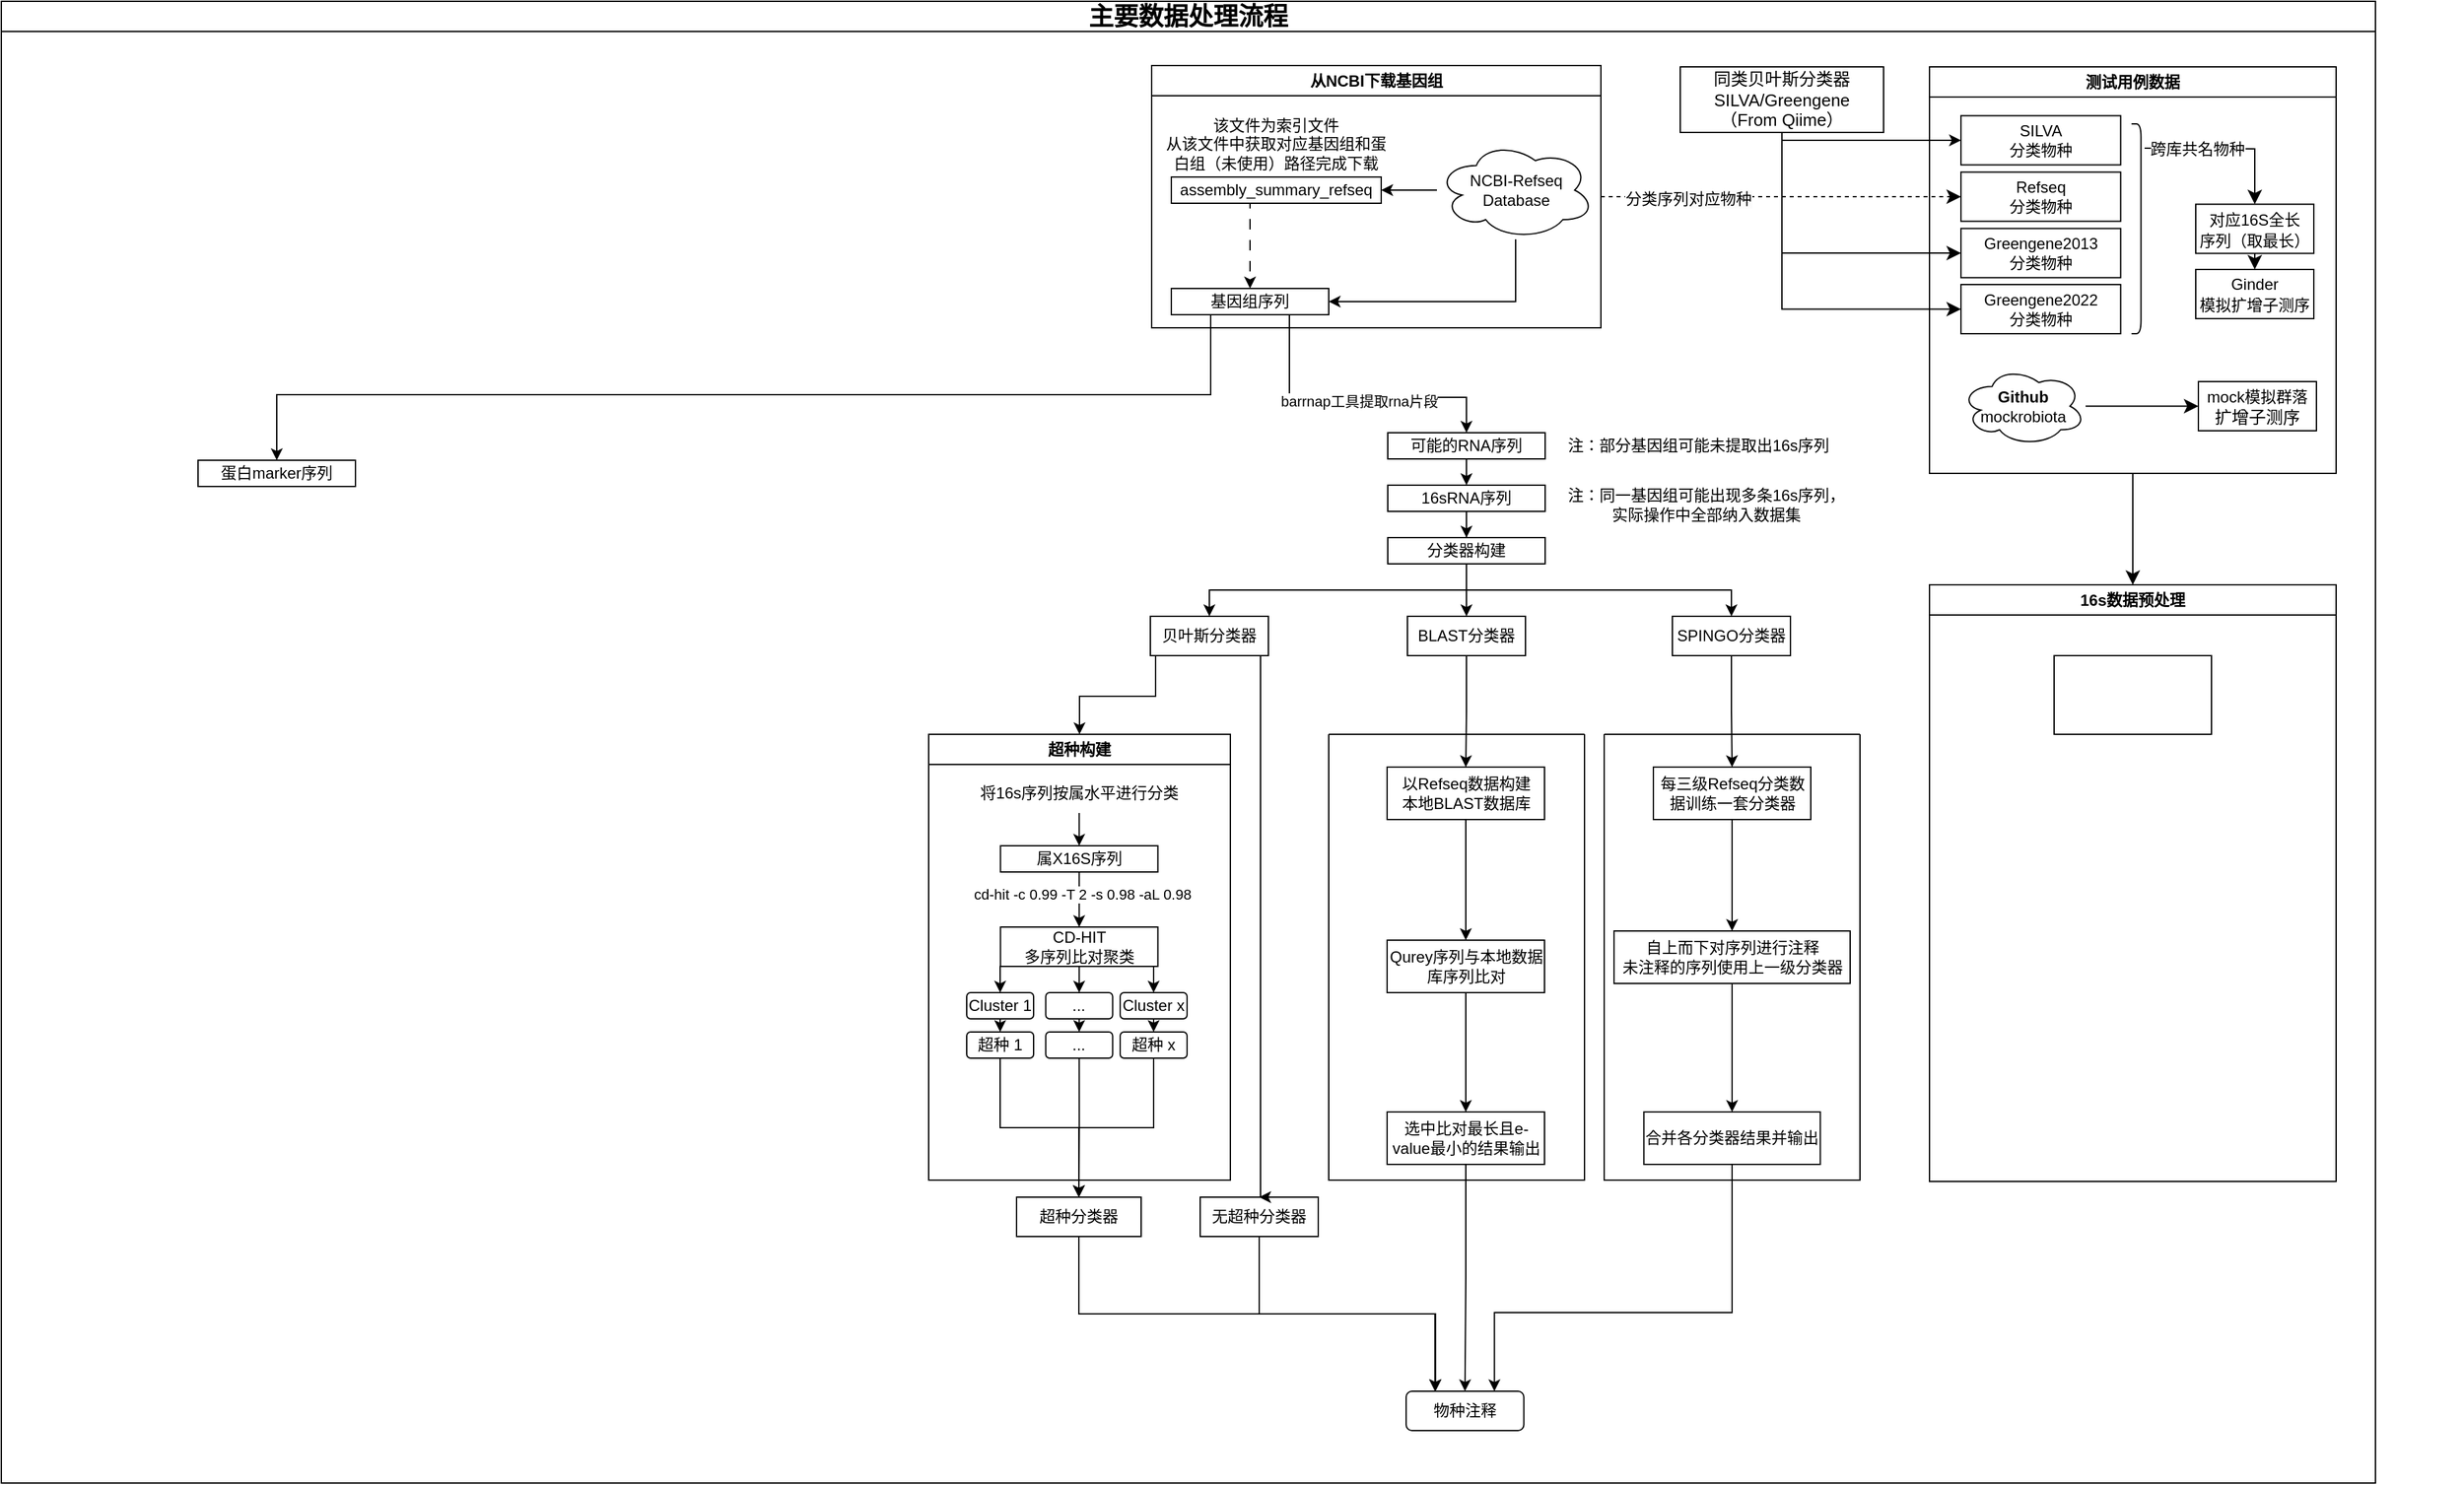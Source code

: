 <mxfile version="21.0.6" type="github">
  <diagram name="第 1 页" id="VTZKAf1ltyL4esYXZAsg">
    <mxGraphModel dx="2577" dy="2124" grid="1" gridSize="10" guides="1" tooltips="1" connect="1" arrows="1" fold="1" page="1" pageScale="1" pageWidth="827" pageHeight="1169" math="0" shadow="0">
      <root>
        <mxCell id="0" />
        <mxCell id="1" parent="0" />
        <mxCell id="wX_MCLOSpyru5hPgQ0eP-4" value="" style="edgeStyle=orthogonalEdgeStyle;rounded=0;orthogonalLoop=1;jettySize=auto;html=1;" parent="1" edge="1">
          <mxGeometry relative="1" as="geometry">
            <mxPoint x="260" y="105" as="sourcePoint" />
          </mxGeometry>
        </mxCell>
        <mxCell id="wX_MCLOSpyru5hPgQ0eP-11" style="edgeStyle=orthogonalEdgeStyle;rounded=0;orthogonalLoop=1;jettySize=auto;html=1;entryX=0.5;entryY=0;entryDx=0;entryDy=0;" parent="1" edge="1">
          <mxGeometry relative="1" as="geometry">
            <mxPoint x="320" y="140" as="sourcePoint" />
          </mxGeometry>
        </mxCell>
        <mxCell id="wX_MCLOSpyru5hPgQ0eP-22" style="edgeStyle=orthogonalEdgeStyle;rounded=0;orthogonalLoop=1;jettySize=auto;html=1;exitX=0.5;exitY=1;exitDx=0;exitDy=0;entryX=0;entryY=0.5;entryDx=0;entryDy=0;dashed=1;" parent="1" edge="1">
          <mxGeometry relative="1" as="geometry">
            <mxPoint x="127.5" y="115" as="sourcePoint" />
          </mxGeometry>
        </mxCell>
        <mxCell id="wX_MCLOSpyru5hPgQ0eP-75" value="&lt;b style=&quot;border-color: var(--border-color);&quot;&gt;&lt;font style=&quot;border-color: var(--border-color); font-size: 19px;&quot;&gt;主要数据处理流程&lt;/font&gt;&lt;/b&gt;" style="swimlane;whiteSpace=wrap;html=1;" parent="1" vertex="1">
          <mxGeometry x="-390" y="-210" width="1810" height="1130" as="geometry">
            <mxRectangle x="20" y="-440" width="190" height="40" as="alternateBounds" />
          </mxGeometry>
        </mxCell>
        <mxCell id="fdz2JXnDWoETyJIV6Ixd-96" style="edgeStyle=none;curved=1;rounded=0;orthogonalLoop=1;jettySize=auto;html=1;exitX=1;exitY=0.5;exitDx=0;exitDy=0;fontSize=12;startSize=8;endSize=8;dashed=1;" parent="wX_MCLOSpyru5hPgQ0eP-75" source="wX_MCLOSpyru5hPgQ0eP-44" target="fdz2JXnDWoETyJIV6Ixd-55" edge="1">
          <mxGeometry relative="1" as="geometry" />
        </mxCell>
        <mxCell id="fdz2JXnDWoETyJIV6Ixd-98" value="&lt;font style=&quot;font-size: 12px;&quot;&gt;分类序列&lt;span style=&quot;background-color: rgb(251, 251, 251);&quot;&gt;对应物种&lt;/span&gt;&lt;/font&gt;" style="edgeLabel;html=1;align=center;verticalAlign=middle;resizable=0;points=[];fontSize=16;" parent="fdz2JXnDWoETyJIV6Ixd-96" vertex="1" connectable="0">
          <mxGeometry x="-0.515" relative="1" as="geometry">
            <mxPoint as="offset" />
          </mxGeometry>
        </mxCell>
        <mxCell id="fdz2JXnDWoETyJIV6Ixd-95" style="edgeStyle=none;curved=1;rounded=0;orthogonalLoop=1;jettySize=auto;html=1;exitX=0.5;exitY=1;exitDx=0;exitDy=0;entryX=0.5;entryY=0;entryDx=0;entryDy=0;fontSize=12;startSize=8;endSize=8;" parent="wX_MCLOSpyru5hPgQ0eP-75" source="fdz2JXnDWoETyJIV6Ixd-1" target="fdz2JXnDWoETyJIV6Ixd-73" edge="1">
          <mxGeometry relative="1" as="geometry" />
        </mxCell>
        <mxCell id="fdz2JXnDWoETyJIV6Ixd-1" value="测试用例数据" style="swimlane;whiteSpace=wrap;html=1;" parent="wX_MCLOSpyru5hPgQ0eP-75" vertex="1">
          <mxGeometry x="1470" y="50" width="310" height="310" as="geometry">
            <mxRectangle x="750" y="84" width="110" height="30" as="alternateBounds" />
          </mxGeometry>
        </mxCell>
        <mxCell id="fdz2JXnDWoETyJIV6Ixd-64" value="" style="group" parent="fdz2JXnDWoETyJIV6Ixd-1" vertex="1" connectable="0">
          <mxGeometry x="23" y="32.5" width="383.5" height="281.5" as="geometry" />
        </mxCell>
        <mxCell id="fdz2JXnDWoETyJIV6Ixd-3" value="SILVA&lt;br&gt;分类物种" style="rounded=0;whiteSpace=wrap;html=1;fontSize=12;" parent="fdz2JXnDWoETyJIV6Ixd-64" vertex="1">
          <mxGeometry x="1" y="4.75" width="121.75" height="37.5" as="geometry" />
        </mxCell>
        <mxCell id="fdz2JXnDWoETyJIV6Ixd-55" value="Refseq&lt;br&gt;分类物种" style="rounded=0;whiteSpace=wrap;html=1;fontSize=12;" parent="fdz2JXnDWoETyJIV6Ixd-64" vertex="1">
          <mxGeometry x="1" y="47.75" width="121.75" height="37.5" as="geometry" />
        </mxCell>
        <mxCell id="fdz2JXnDWoETyJIV6Ixd-57" value="Greengene2013&lt;br style=&quot;font-size: 12px;&quot;&gt;分类物种" style="rounded=0;whiteSpace=wrap;html=1;fontSize=12;" parent="fdz2JXnDWoETyJIV6Ixd-64" vertex="1">
          <mxGeometry x="1" y="90.75" width="121.75" height="37.5" as="geometry" />
        </mxCell>
        <mxCell id="fdz2JXnDWoETyJIV6Ixd-58" value="Greengene2022&lt;br style=&quot;font-size: 12px;&quot;&gt;分类物种" style="rounded=0;whiteSpace=wrap;html=1;fontSize=12;" parent="fdz2JXnDWoETyJIV6Ixd-64" vertex="1">
          <mxGeometry x="1" y="133.5" width="121.75" height="37.5" as="geometry" />
        </mxCell>
        <mxCell id="fdz2JXnDWoETyJIV6Ixd-84" style="edgeStyle=orthogonalEdgeStyle;rounded=0;orthogonalLoop=1;jettySize=auto;html=1;fontSize=12;startSize=8;endSize=8;entryX=0.5;entryY=0;entryDx=0;entryDy=0;" parent="fdz2JXnDWoETyJIV6Ixd-64" target="fdz2JXnDWoETyJIV6Ixd-99" edge="1">
          <mxGeometry relative="1" as="geometry">
            <mxPoint x="201" y="42.5" as="targetPoint" />
            <mxPoint x="141" y="29.5" as="sourcePoint" />
          </mxGeometry>
        </mxCell>
        <mxCell id="fdz2JXnDWoETyJIV6Ixd-85" value="&lt;font style=&quot;font-size: 12px;&quot;&gt;跨库共名物种&lt;/font&gt;" style="edgeLabel;html=1;align=center;verticalAlign=middle;resizable=0;points=[];fontSize=16;" parent="fdz2JXnDWoETyJIV6Ixd-84" vertex="1" connectable="0">
          <mxGeometry x="0.01" y="-1" relative="1" as="geometry">
            <mxPoint x="-24" y="-3" as="offset" />
          </mxGeometry>
        </mxCell>
        <mxCell id="fdz2JXnDWoETyJIV6Ixd-59" value="" style="shape=curlyBracket;whiteSpace=wrap;html=1;rounded=1;flipH=1;labelPosition=right;verticalLabelPosition=middle;align=left;verticalAlign=middle;fontSize=16;rotation=0;size=0;" parent="fdz2JXnDWoETyJIV6Ixd-64" vertex="1">
          <mxGeometry x="131" y="11" width="7.25" height="160" as="geometry" />
        </mxCell>
        <mxCell id="fdz2JXnDWoETyJIV6Ixd-65" value="&lt;font style=&quot;font-size: 12px;&quot;&gt;Ginder&lt;br&gt;模拟扩增子测序&lt;/font&gt;" style="rounded=0;whiteSpace=wrap;html=1;fontSize=13;" parent="fdz2JXnDWoETyJIV6Ixd-64" vertex="1">
          <mxGeometry x="180" y="122" width="90" height="37.5" as="geometry" />
        </mxCell>
        <mxCell id="fdz2JXnDWoETyJIV6Ixd-78" style="edgeStyle=none;curved=1;rounded=0;orthogonalLoop=1;jettySize=auto;html=1;entryX=0;entryY=0.5;entryDx=0;entryDy=0;fontSize=12;startSize=8;endSize=8;" parent="fdz2JXnDWoETyJIV6Ixd-64" source="Jlw_3EHPzUQ6clfUJSRu-47" target="fdz2JXnDWoETyJIV6Ixd-77" edge="1">
          <mxGeometry relative="1" as="geometry" />
        </mxCell>
        <mxCell id="Jlw_3EHPzUQ6clfUJSRu-47" value="&lt;b&gt;Github&lt;br&gt;&lt;/b&gt;mockrobiota" style="ellipse;shape=cloud;whiteSpace=wrap;html=1;" parent="fdz2JXnDWoETyJIV6Ixd-64" vertex="1">
          <mxGeometry x="1" y="196.25" width="95" height="60" as="geometry" />
        </mxCell>
        <mxCell id="fdz2JXnDWoETyJIV6Ixd-77" value="&lt;span style=&quot;font-size: 12px;&quot;&gt;mock模拟群落&lt;br&gt;&lt;/span&gt;扩增子测序" style="rounded=0;whiteSpace=wrap;html=1;fontSize=13;" parent="fdz2JXnDWoETyJIV6Ixd-64" vertex="1">
          <mxGeometry x="182" y="207.5" width="90" height="37.5" as="geometry" />
        </mxCell>
        <mxCell id="fdz2JXnDWoETyJIV6Ixd-100" style="edgeStyle=none;curved=1;rounded=0;orthogonalLoop=1;jettySize=auto;html=1;exitX=0.5;exitY=1;exitDx=0;exitDy=0;entryX=0.5;entryY=0;entryDx=0;entryDy=0;fontSize=12;startSize=8;endSize=8;" parent="fdz2JXnDWoETyJIV6Ixd-64" source="fdz2JXnDWoETyJIV6Ixd-99" target="fdz2JXnDWoETyJIV6Ixd-65" edge="1">
          <mxGeometry relative="1" as="geometry" />
        </mxCell>
        <mxCell id="fdz2JXnDWoETyJIV6Ixd-99" value="&lt;span style=&quot;font-size: 12px;&quot;&gt;对应16S全长&lt;br&gt;序列（取最长）&lt;/span&gt;" style="rounded=0;whiteSpace=wrap;html=1;fontSize=13;" parent="fdz2JXnDWoETyJIV6Ixd-64" vertex="1">
          <mxGeometry x="180" y="72.25" width="90" height="37.5" as="geometry" />
        </mxCell>
        <mxCell id="fdz2JXnDWoETyJIV6Ixd-73" value="16s数据预处理" style="swimlane;whiteSpace=wrap;html=1;fontSize=12;" parent="wX_MCLOSpyru5hPgQ0eP-75" vertex="1">
          <mxGeometry x="1470" y="445" width="310" height="455" as="geometry">
            <mxRectangle x="1470" y="445" width="120" height="30" as="alternateBounds" />
          </mxGeometry>
        </mxCell>
        <mxCell id="fdz2JXnDWoETyJIV6Ixd-86" value="" style="rounded=0;whiteSpace=wrap;html=1;fontSize=16;" parent="fdz2JXnDWoETyJIV6Ixd-73" vertex="1">
          <mxGeometry x="95" y="54" width="120" height="60" as="geometry" />
        </mxCell>
        <mxCell id="fdz2JXnDWoETyJIV6Ixd-90" style="edgeStyle=orthogonalEdgeStyle;rounded=0;orthogonalLoop=1;jettySize=auto;html=1;exitX=0.5;exitY=1;exitDx=0;exitDy=0;entryX=0;entryY=0.5;entryDx=0;entryDy=0;fontSize=12;startSize=8;endSize=8;" parent="wX_MCLOSpyru5hPgQ0eP-75" source="fdz2JXnDWoETyJIV6Ixd-83" target="fdz2JXnDWoETyJIV6Ixd-57" edge="1">
          <mxGeometry relative="1" as="geometry" />
        </mxCell>
        <mxCell id="fdz2JXnDWoETyJIV6Ixd-91" style="edgeStyle=orthogonalEdgeStyle;rounded=0;orthogonalLoop=1;jettySize=auto;html=1;exitX=0.5;exitY=1;exitDx=0;exitDy=0;entryX=0;entryY=0.5;entryDx=0;entryDy=0;fontSize=12;startSize=8;endSize=8;" parent="wX_MCLOSpyru5hPgQ0eP-75" source="fdz2JXnDWoETyJIV6Ixd-83" target="fdz2JXnDWoETyJIV6Ixd-58" edge="1">
          <mxGeometry relative="1" as="geometry" />
        </mxCell>
        <mxCell id="SFGpZlkl2txLwvG6TFmr-18" style="edgeStyle=orthogonalEdgeStyle;rounded=0;orthogonalLoop=1;jettySize=auto;html=1;exitX=0.5;exitY=1;exitDx=0;exitDy=0;entryX=0;entryY=0.5;entryDx=0;entryDy=0;" edge="1" parent="wX_MCLOSpyru5hPgQ0eP-75" source="fdz2JXnDWoETyJIV6Ixd-83" target="fdz2JXnDWoETyJIV6Ixd-3">
          <mxGeometry relative="1" as="geometry">
            <Array as="points">
              <mxPoint x="1358" y="106" />
            </Array>
          </mxGeometry>
        </mxCell>
        <mxCell id="fdz2JXnDWoETyJIV6Ixd-83" value="同类贝叶斯分类器&lt;br style=&quot;font-size: 13px;&quot;&gt;SILVA/Greengene&lt;br style=&quot;font-size: 13px;&quot;&gt;（From Qiime）" style="rounded=0;whiteSpace=wrap;html=1;fontSize=13;" parent="wX_MCLOSpyru5hPgQ0eP-75" vertex="1">
          <mxGeometry x="1280" y="50" width="155" height="50" as="geometry" />
        </mxCell>
        <mxCell id="SFGpZlkl2txLwvG6TFmr-17" value="" style="group" vertex="1" connectable="0" parent="wX_MCLOSpyru5hPgQ0eP-75">
          <mxGeometry x="707" y="49" width="750" height="1030" as="geometry" />
        </mxCell>
        <mxCell id="wX_MCLOSpyru5hPgQ0eP-44" value="从NCBI下载基因组" style="swimlane;whiteSpace=wrap;html=1;" parent="SFGpZlkl2txLwvG6TFmr-17" vertex="1">
          <mxGeometry x="170" width="342.5" height="200" as="geometry">
            <mxRectangle x="170" y="50" width="140" height="30" as="alternateBounds" />
          </mxGeometry>
        </mxCell>
        <mxCell id="wX_MCLOSpyru5hPgQ0eP-55" style="edgeStyle=orthogonalEdgeStyle;rounded=0;orthogonalLoop=1;jettySize=auto;html=1;" parent="wX_MCLOSpyru5hPgQ0eP-44" source="wX_MCLOSpyru5hPgQ0eP-51" target="wX_MCLOSpyru5hPgQ0eP-52" edge="1">
          <mxGeometry relative="1" as="geometry" />
        </mxCell>
        <mxCell id="wX_MCLOSpyru5hPgQ0eP-73" style="edgeStyle=orthogonalEdgeStyle;rounded=0;orthogonalLoop=1;jettySize=auto;html=1;entryX=1;entryY=0.5;entryDx=0;entryDy=0;" parent="wX_MCLOSpyru5hPgQ0eP-44" source="wX_MCLOSpyru5hPgQ0eP-51" target="wX_MCLOSpyru5hPgQ0eP-53" edge="1">
          <mxGeometry relative="1" as="geometry">
            <Array as="points">
              <mxPoint x="278" y="180" />
            </Array>
          </mxGeometry>
        </mxCell>
        <mxCell id="wX_MCLOSpyru5hPgQ0eP-51" value="NCBI-Refseq&lt;br&gt;Database" style="ellipse;shape=cloud;whiteSpace=wrap;html=1;" parent="wX_MCLOSpyru5hPgQ0eP-44" vertex="1">
          <mxGeometry x="217.5" y="57.5" width="120" height="75" as="geometry" />
        </mxCell>
        <mxCell id="wX_MCLOSpyru5hPgQ0eP-71" style="edgeStyle=orthogonalEdgeStyle;rounded=0;orthogonalLoop=1;jettySize=auto;html=1;exitX=0.5;exitY=1;exitDx=0;exitDy=0;entryX=0.5;entryY=0;entryDx=0;entryDy=0;dashed=1;dashPattern=8 8;" parent="wX_MCLOSpyru5hPgQ0eP-44" source="wX_MCLOSpyru5hPgQ0eP-52" target="wX_MCLOSpyru5hPgQ0eP-53" edge="1">
          <mxGeometry relative="1" as="geometry">
            <Array as="points">
              <mxPoint x="75" y="105" />
            </Array>
          </mxGeometry>
        </mxCell>
        <mxCell id="wX_MCLOSpyru5hPgQ0eP-52" value="assembly_summary_refseq" style="rounded=0;whiteSpace=wrap;html=1;" parent="wX_MCLOSpyru5hPgQ0eP-44" vertex="1">
          <mxGeometry x="15" y="85" width="160" height="20" as="geometry" />
        </mxCell>
        <mxCell id="wX_MCLOSpyru5hPgQ0eP-53" value="基因组序列" style="rounded=0;whiteSpace=wrap;html=1;" parent="wX_MCLOSpyru5hPgQ0eP-44" vertex="1">
          <mxGeometry x="15" y="170" width="120" height="20" as="geometry" />
        </mxCell>
        <mxCell id="wX_MCLOSpyru5hPgQ0eP-8" value="该文件为索引文件&lt;br&gt;从该文件中获取对应基因组和蛋白组（未使用）路径完成下载" style="text;html=1;strokeColor=none;fillColor=none;align=center;verticalAlign=middle;whiteSpace=wrap;rounded=0;" parent="wX_MCLOSpyru5hPgQ0eP-44" vertex="1">
          <mxGeometry x="5" y="35" width="180" height="50" as="geometry" />
        </mxCell>
        <mxCell id="wX_MCLOSpyru5hPgQ0eP-24" value="可能的RNA序列" style="rounded=0;whiteSpace=wrap;html=1;" parent="SFGpZlkl2txLwvG6TFmr-17" vertex="1">
          <mxGeometry x="350" y="280" width="120" height="20" as="geometry" />
        </mxCell>
        <mxCell id="wX_MCLOSpyru5hPgQ0eP-16" value="16sRNA序列" style="rounded=0;whiteSpace=wrap;html=1;" parent="SFGpZlkl2txLwvG6TFmr-17" vertex="1">
          <mxGeometry x="350" y="320" width="120" height="20" as="geometry" />
        </mxCell>
        <mxCell id="wX_MCLOSpyru5hPgQ0eP-28" value="注：部分基因组可能未提取出16s序列" style="text;html=1;strokeColor=none;fillColor=none;align=center;verticalAlign=middle;whiteSpace=wrap;rounded=0;" parent="SFGpZlkl2txLwvG6TFmr-17" vertex="1">
          <mxGeometry x="483" y="275" width="207.5" height="30" as="geometry" />
        </mxCell>
        <mxCell id="wX_MCLOSpyru5hPgQ0eP-29" value="注：同一基因组可能出现多条16s序列，&lt;br&gt;实际操作中全部纳入数据集" style="text;html=1;strokeColor=none;fillColor=none;align=center;verticalAlign=middle;whiteSpace=wrap;rounded=0;" parent="SFGpZlkl2txLwvG6TFmr-17" vertex="1">
          <mxGeometry x="483" y="320" width="220" height="30" as="geometry" />
        </mxCell>
        <mxCell id="wX_MCLOSpyru5hPgQ0eP-63" value="超种构建" style="swimlane;whiteSpace=wrap;html=1;" parent="SFGpZlkl2txLwvG6TFmr-17" vertex="1">
          <mxGeometry y="510" width="230" height="340" as="geometry">
            <mxRectangle y="510" width="90" height="30" as="alternateBounds" />
          </mxGeometry>
        </mxCell>
        <mxCell id="wX_MCLOSpyru5hPgQ0eP-84" style="edgeStyle=orthogonalEdgeStyle;rounded=0;orthogonalLoop=1;jettySize=auto;html=1;exitX=0.5;exitY=1;exitDx=0;exitDy=0;entryX=0.5;entryY=0;entryDx=0;entryDy=0;" parent="wX_MCLOSpyru5hPgQ0eP-63" source="wX_MCLOSpyru5hPgQ0eP-43" target="wX_MCLOSpyru5hPgQ0eP-82" edge="1">
          <mxGeometry relative="1" as="geometry" />
        </mxCell>
        <mxCell id="wX_MCLOSpyru5hPgQ0eP-43" value="将16s序列按属水平进行分类" style="text;html=1;strokeColor=none;fillColor=none;align=center;verticalAlign=middle;whiteSpace=wrap;rounded=0;" parent="wX_MCLOSpyru5hPgQ0eP-63" vertex="1">
          <mxGeometry x="34.75" y="30" width="160" height="30" as="geometry" />
        </mxCell>
        <mxCell id="Jlw_3EHPzUQ6clfUJSRu-17" style="edgeStyle=orthogonalEdgeStyle;rounded=0;orthogonalLoop=1;jettySize=auto;html=1;exitX=0.5;exitY=1;exitDx=0;exitDy=0;entryX=0.5;entryY=0;entryDx=0;entryDy=0;" parent="wX_MCLOSpyru5hPgQ0eP-63" source="wX_MCLOSpyru5hPgQ0eP-82" target="wX_MCLOSpyru5hPgQ0eP-85" edge="1">
          <mxGeometry relative="1" as="geometry" />
        </mxCell>
        <mxCell id="Jlw_3EHPzUQ6clfUJSRu-46" value="cd-hit -c 0.99 -T 2 -s 0.98 -aL 0.98" style="edgeLabel;html=1;align=center;verticalAlign=middle;resizable=0;points=[];" parent="Jlw_3EHPzUQ6clfUJSRu-17" vertex="1" connectable="0">
          <mxGeometry x="-0.432" y="2" relative="1" as="geometry">
            <mxPoint y="5" as="offset" />
          </mxGeometry>
        </mxCell>
        <mxCell id="wX_MCLOSpyru5hPgQ0eP-82" value="属X16S序列" style="rounded=0;whiteSpace=wrap;html=1;" parent="wX_MCLOSpyru5hPgQ0eP-63" vertex="1">
          <mxGeometry x="54.75" y="85" width="120" height="20" as="geometry" />
        </mxCell>
        <mxCell id="Jlw_3EHPzUQ6clfUJSRu-22" style="edgeStyle=orthogonalEdgeStyle;rounded=0;orthogonalLoop=1;jettySize=auto;html=1;exitX=0.25;exitY=1;exitDx=0;exitDy=0;entryX=0.5;entryY=0;entryDx=0;entryDy=0;" parent="wX_MCLOSpyru5hPgQ0eP-63" source="wX_MCLOSpyru5hPgQ0eP-85" target="Jlw_3EHPzUQ6clfUJSRu-4" edge="1">
          <mxGeometry relative="1" as="geometry" />
        </mxCell>
        <mxCell id="Jlw_3EHPzUQ6clfUJSRu-23" style="edgeStyle=orthogonalEdgeStyle;rounded=0;orthogonalLoop=1;jettySize=auto;html=1;exitX=0.5;exitY=1;exitDx=0;exitDy=0;entryX=0.5;entryY=0;entryDx=0;entryDy=0;" parent="wX_MCLOSpyru5hPgQ0eP-63" source="wX_MCLOSpyru5hPgQ0eP-85" target="Jlw_3EHPzUQ6clfUJSRu-5" edge="1">
          <mxGeometry relative="1" as="geometry" />
        </mxCell>
        <mxCell id="Jlw_3EHPzUQ6clfUJSRu-24" style="edgeStyle=orthogonalEdgeStyle;rounded=0;orthogonalLoop=1;jettySize=auto;html=1;exitX=0.75;exitY=1;exitDx=0;exitDy=0;entryX=0.5;entryY=0;entryDx=0;entryDy=0;" parent="wX_MCLOSpyru5hPgQ0eP-63" source="wX_MCLOSpyru5hPgQ0eP-85" target="Jlw_3EHPzUQ6clfUJSRu-6" edge="1">
          <mxGeometry relative="1" as="geometry" />
        </mxCell>
        <mxCell id="wX_MCLOSpyru5hPgQ0eP-85" value="CD-HIT&lt;br&gt;多序列比对聚类" style="rounded=0;whiteSpace=wrap;html=1;" parent="wX_MCLOSpyru5hPgQ0eP-63" vertex="1">
          <mxGeometry x="54.75" y="147" width="120" height="30" as="geometry" />
        </mxCell>
        <mxCell id="Jlw_3EHPzUQ6clfUJSRu-18" style="edgeStyle=orthogonalEdgeStyle;rounded=0;orthogonalLoop=1;jettySize=auto;html=1;exitX=0.5;exitY=1;exitDx=0;exitDy=0;entryX=0.5;entryY=0;entryDx=0;entryDy=0;" parent="wX_MCLOSpyru5hPgQ0eP-63" source="Jlw_3EHPzUQ6clfUJSRu-4" target="Jlw_3EHPzUQ6clfUJSRu-11" edge="1">
          <mxGeometry relative="1" as="geometry" />
        </mxCell>
        <mxCell id="Jlw_3EHPzUQ6clfUJSRu-4" value="Cluster 1" style="rounded=1;whiteSpace=wrap;html=1;" parent="wX_MCLOSpyru5hPgQ0eP-63" vertex="1">
          <mxGeometry x="29" y="197" width="51" height="20" as="geometry" />
        </mxCell>
        <mxCell id="Jlw_3EHPzUQ6clfUJSRu-19" style="edgeStyle=orthogonalEdgeStyle;rounded=0;orthogonalLoop=1;jettySize=auto;html=1;exitX=0.5;exitY=1;exitDx=0;exitDy=0;entryX=0.5;entryY=0;entryDx=0;entryDy=0;" parent="wX_MCLOSpyru5hPgQ0eP-63" source="Jlw_3EHPzUQ6clfUJSRu-5" target="Jlw_3EHPzUQ6clfUJSRu-12" edge="1">
          <mxGeometry relative="1" as="geometry" />
        </mxCell>
        <mxCell id="Jlw_3EHPzUQ6clfUJSRu-5" value="..." style="rounded=1;whiteSpace=wrap;html=1;" parent="wX_MCLOSpyru5hPgQ0eP-63" vertex="1">
          <mxGeometry x="89.25" y="197" width="51" height="20" as="geometry" />
        </mxCell>
        <mxCell id="Jlw_3EHPzUQ6clfUJSRu-20" style="edgeStyle=orthogonalEdgeStyle;rounded=0;orthogonalLoop=1;jettySize=auto;html=1;exitX=0.5;exitY=1;exitDx=0;exitDy=0;entryX=0.5;entryY=0;entryDx=0;entryDy=0;" parent="wX_MCLOSpyru5hPgQ0eP-63" source="Jlw_3EHPzUQ6clfUJSRu-6" target="Jlw_3EHPzUQ6clfUJSRu-13" edge="1">
          <mxGeometry relative="1" as="geometry" />
        </mxCell>
        <mxCell id="Jlw_3EHPzUQ6clfUJSRu-6" value="Cluster x" style="rounded=1;whiteSpace=wrap;html=1;" parent="wX_MCLOSpyru5hPgQ0eP-63" vertex="1">
          <mxGeometry x="146" y="197" width="51" height="20" as="geometry" />
        </mxCell>
        <mxCell id="Jlw_3EHPzUQ6clfUJSRu-11" value="超种 1" style="rounded=1;whiteSpace=wrap;html=1;" parent="wX_MCLOSpyru5hPgQ0eP-63" vertex="1">
          <mxGeometry x="29" y="227" width="51" height="20" as="geometry" />
        </mxCell>
        <mxCell id="Jlw_3EHPzUQ6clfUJSRu-12" value="..." style="rounded=1;whiteSpace=wrap;html=1;" parent="wX_MCLOSpyru5hPgQ0eP-63" vertex="1">
          <mxGeometry x="89.25" y="227" width="51" height="20" as="geometry" />
        </mxCell>
        <mxCell id="Jlw_3EHPzUQ6clfUJSRu-13" value="超种 x" style="rounded=1;whiteSpace=wrap;html=1;" parent="wX_MCLOSpyru5hPgQ0eP-63" vertex="1">
          <mxGeometry x="146" y="227" width="51" height="20" as="geometry" />
        </mxCell>
        <mxCell id="fdz2JXnDWoETyJIV6Ixd-80" value="物种注释" style="rounded=1;whiteSpace=wrap;html=1;fontSize=12;" parent="SFGpZlkl2txLwvG6TFmr-17" vertex="1">
          <mxGeometry x="364" y="1011" width="89.75" height="30" as="geometry" />
        </mxCell>
        <mxCell id="SFGpZlkl2txLwvG6TFmr-1" value="分类器构建" style="rounded=0;whiteSpace=wrap;html=1;" vertex="1" parent="SFGpZlkl2txLwvG6TFmr-17">
          <mxGeometry x="350" y="360" width="120" height="20" as="geometry" />
        </mxCell>
        <mxCell id="SFGpZlkl2txLwvG6TFmr-3" value="贝叶斯分类器" style="rounded=0;whiteSpace=wrap;html=1;" vertex="1" parent="SFGpZlkl2txLwvG6TFmr-17">
          <mxGeometry x="169" y="420" width="90" height="30" as="geometry" />
        </mxCell>
        <mxCell id="SFGpZlkl2txLwvG6TFmr-35" style="edgeStyle=orthogonalEdgeStyle;rounded=0;orthogonalLoop=1;jettySize=auto;html=1;exitX=0.5;exitY=1;exitDx=0;exitDy=0;entryX=0.5;entryY=0;entryDx=0;entryDy=0;" edge="1" parent="SFGpZlkl2txLwvG6TFmr-17" source="SFGpZlkl2txLwvG6TFmr-4" target="SFGpZlkl2txLwvG6TFmr-24">
          <mxGeometry relative="1" as="geometry" />
        </mxCell>
        <mxCell id="SFGpZlkl2txLwvG6TFmr-4" value="BLAST分类器" style="rounded=0;whiteSpace=wrap;html=1;" vertex="1" parent="SFGpZlkl2txLwvG6TFmr-17">
          <mxGeometry x="365" y="420" width="90" height="30" as="geometry" />
        </mxCell>
        <mxCell id="SFGpZlkl2txLwvG6TFmr-5" value="SPINGO分类器" style="rounded=0;whiteSpace=wrap;html=1;" vertex="1" parent="SFGpZlkl2txLwvG6TFmr-17">
          <mxGeometry x="567" y="420" width="90" height="30" as="geometry" />
        </mxCell>
        <mxCell id="SFGpZlkl2txLwvG6TFmr-49" style="edgeStyle=orthogonalEdgeStyle;rounded=0;orthogonalLoop=1;jettySize=auto;html=1;exitX=0.5;exitY=1;exitDx=0;exitDy=0;entryX=0.25;entryY=0;entryDx=0;entryDy=0;" edge="1" parent="SFGpZlkl2txLwvG6TFmr-17" source="SFGpZlkl2txLwvG6TFmr-9" target="fdz2JXnDWoETyJIV6Ixd-80">
          <mxGeometry relative="1" as="geometry">
            <Array as="points">
              <mxPoint x="252" y="952" />
              <mxPoint x="386" y="952" />
              <mxPoint x="386" y="1011" />
            </Array>
          </mxGeometry>
        </mxCell>
        <mxCell id="SFGpZlkl2txLwvG6TFmr-9" value="无超种分类器" style="rounded=0;whiteSpace=wrap;html=1;" vertex="1" parent="SFGpZlkl2txLwvG6TFmr-17">
          <mxGeometry x="207" y="863" width="90" height="30" as="geometry" />
        </mxCell>
        <mxCell id="SFGpZlkl2txLwvG6TFmr-48" style="edgeStyle=orthogonalEdgeStyle;rounded=0;orthogonalLoop=1;jettySize=auto;html=1;exitX=0.5;exitY=1;exitDx=0;exitDy=0;entryX=0.25;entryY=0;entryDx=0;entryDy=0;" edge="1" parent="SFGpZlkl2txLwvG6TFmr-17" source="Jlw_3EHPzUQ6clfUJSRu-25" target="fdz2JXnDWoETyJIV6Ixd-80">
          <mxGeometry relative="1" as="geometry" />
        </mxCell>
        <mxCell id="Jlw_3EHPzUQ6clfUJSRu-25" value="超种分类器" style="rounded=0;whiteSpace=wrap;html=1;" parent="SFGpZlkl2txLwvG6TFmr-17" vertex="1">
          <mxGeometry x="67" y="863" width="95" height="30" as="geometry" />
        </mxCell>
        <mxCell id="Jlw_3EHPzUQ6clfUJSRu-37" style="edgeStyle=orthogonalEdgeStyle;rounded=0;orthogonalLoop=1;jettySize=auto;html=1;exitX=0.75;exitY=1;exitDx=0;exitDy=0;entryX=0.5;entryY=0;entryDx=0;entryDy=0;" parent="SFGpZlkl2txLwvG6TFmr-17" source="wX_MCLOSpyru5hPgQ0eP-53" target="wX_MCLOSpyru5hPgQ0eP-24" edge="1">
          <mxGeometry relative="1" as="geometry">
            <Array as="points">
              <mxPoint x="275" y="253" />
              <mxPoint x="410" y="253" />
            </Array>
            <mxPoint x="413" y="281" as="targetPoint" />
          </mxGeometry>
        </mxCell>
        <mxCell id="Jlw_3EHPzUQ6clfUJSRu-38" value="barrnap工具提取rna片段" style="edgeLabel;html=1;align=center;verticalAlign=middle;resizable=0;points=[];" parent="Jlw_3EHPzUQ6clfUJSRu-37" vertex="1" connectable="0">
          <mxGeometry x="-0.229" y="-2" relative="1" as="geometry">
            <mxPoint x="29" y="1" as="offset" />
          </mxGeometry>
        </mxCell>
        <mxCell id="wX_MCLOSpyru5hPgQ0eP-27" style="edgeStyle=orthogonalEdgeStyle;rounded=0;orthogonalLoop=1;jettySize=auto;html=1;exitX=0.5;exitY=1;exitDx=0;exitDy=0;entryX=0.5;entryY=0;entryDx=0;entryDy=0;" parent="SFGpZlkl2txLwvG6TFmr-17" source="wX_MCLOSpyru5hPgQ0eP-24" target="wX_MCLOSpyru5hPgQ0eP-16" edge="1">
          <mxGeometry relative="1" as="geometry" />
        </mxCell>
        <mxCell id="SFGpZlkl2txLwvG6TFmr-2" style="edgeStyle=orthogonalEdgeStyle;rounded=0;orthogonalLoop=1;jettySize=auto;html=1;exitX=0.5;exitY=1;exitDx=0;exitDy=0;" edge="1" parent="SFGpZlkl2txLwvG6TFmr-17" source="wX_MCLOSpyru5hPgQ0eP-16" target="SFGpZlkl2txLwvG6TFmr-1">
          <mxGeometry relative="1" as="geometry" />
        </mxCell>
        <mxCell id="SFGpZlkl2txLwvG6TFmr-7" style="edgeStyle=orthogonalEdgeStyle;rounded=0;orthogonalLoop=1;jettySize=auto;html=1;exitX=0.5;exitY=1;exitDx=0;exitDy=0;entryX=0.5;entryY=0;entryDx=0;entryDy=0;" edge="1" parent="SFGpZlkl2txLwvG6TFmr-17" source="SFGpZlkl2txLwvG6TFmr-1" target="SFGpZlkl2txLwvG6TFmr-3">
          <mxGeometry relative="1" as="geometry" />
        </mxCell>
        <mxCell id="SFGpZlkl2txLwvG6TFmr-11" style="edgeStyle=orthogonalEdgeStyle;rounded=0;orthogonalLoop=1;jettySize=auto;html=1;entryX=0.5;entryY=0;entryDx=0;entryDy=0;" edge="1" parent="SFGpZlkl2txLwvG6TFmr-17" target="wX_MCLOSpyru5hPgQ0eP-63">
          <mxGeometry relative="1" as="geometry">
            <mxPoint x="173" y="450" as="sourcePoint" />
            <Array as="points">
              <mxPoint x="173" y="450" />
              <mxPoint x="173" y="481" />
              <mxPoint x="115" y="481" />
            </Array>
          </mxGeometry>
        </mxCell>
        <mxCell id="SFGpZlkl2txLwvG6TFmr-6" style="edgeStyle=orthogonalEdgeStyle;rounded=0;orthogonalLoop=1;jettySize=auto;html=1;exitX=0.5;exitY=1;exitDx=0;exitDy=0;entryX=0.5;entryY=0;entryDx=0;entryDy=0;" edge="1" parent="SFGpZlkl2txLwvG6TFmr-17" source="SFGpZlkl2txLwvG6TFmr-1" target="SFGpZlkl2txLwvG6TFmr-4">
          <mxGeometry relative="1" as="geometry" />
        </mxCell>
        <mxCell id="SFGpZlkl2txLwvG6TFmr-8" style="edgeStyle=orthogonalEdgeStyle;rounded=0;orthogonalLoop=1;jettySize=auto;html=1;exitX=0.5;exitY=1;exitDx=0;exitDy=0;" edge="1" parent="SFGpZlkl2txLwvG6TFmr-17" source="SFGpZlkl2txLwvG6TFmr-1" target="SFGpZlkl2txLwvG6TFmr-5">
          <mxGeometry relative="1" as="geometry" />
        </mxCell>
        <mxCell id="SFGpZlkl2txLwvG6TFmr-10" style="edgeStyle=orthogonalEdgeStyle;rounded=0;orthogonalLoop=1;jettySize=auto;html=1;entryX=0.5;entryY=0;entryDx=0;entryDy=0;" edge="1" parent="SFGpZlkl2txLwvG6TFmr-17" target="SFGpZlkl2txLwvG6TFmr-9">
          <mxGeometry relative="1" as="geometry">
            <mxPoint x="253" y="451" as="sourcePoint" />
            <Array as="points">
              <mxPoint x="253" y="450" />
              <mxPoint x="253" y="863" />
            </Array>
          </mxGeometry>
        </mxCell>
        <mxCell id="Jlw_3EHPzUQ6clfUJSRu-26" style="edgeStyle=orthogonalEdgeStyle;rounded=0;orthogonalLoop=1;jettySize=auto;html=1;exitX=0.5;exitY=1;exitDx=0;exitDy=0;entryX=0.5;entryY=0;entryDx=0;entryDy=0;" parent="SFGpZlkl2txLwvG6TFmr-17" source="Jlw_3EHPzUQ6clfUJSRu-11" target="Jlw_3EHPzUQ6clfUJSRu-25" edge="1">
          <mxGeometry relative="1" as="geometry" />
        </mxCell>
        <mxCell id="Jlw_3EHPzUQ6clfUJSRu-27" style="edgeStyle=orthogonalEdgeStyle;rounded=0;orthogonalLoop=1;jettySize=auto;html=1;exitX=0.5;exitY=1;exitDx=0;exitDy=0;entryX=0.5;entryY=0;entryDx=0;entryDy=0;" parent="SFGpZlkl2txLwvG6TFmr-17" source="Jlw_3EHPzUQ6clfUJSRu-12" target="Jlw_3EHPzUQ6clfUJSRu-25" edge="1">
          <mxGeometry relative="1" as="geometry">
            <mxPoint x="309" y="825" as="targetPoint" />
          </mxGeometry>
        </mxCell>
        <mxCell id="Jlw_3EHPzUQ6clfUJSRu-28" style="edgeStyle=orthogonalEdgeStyle;rounded=0;orthogonalLoop=1;jettySize=auto;html=1;exitX=0.5;exitY=1;exitDx=0;exitDy=0;entryX=0.5;entryY=0;entryDx=0;entryDy=0;" parent="SFGpZlkl2txLwvG6TFmr-17" source="Jlw_3EHPzUQ6clfUJSRu-13" target="Jlw_3EHPzUQ6clfUJSRu-25" edge="1">
          <mxGeometry relative="1" as="geometry">
            <mxPoint x="309" y="825" as="targetPoint" />
          </mxGeometry>
        </mxCell>
        <mxCell id="SFGpZlkl2txLwvG6TFmr-28" value="" style="swimlane;startSize=0;" vertex="1" parent="SFGpZlkl2txLwvG6TFmr-17">
          <mxGeometry x="305" y="510" width="195" height="340" as="geometry">
            <mxRectangle x="345" y="510" width="50" height="40" as="alternateBounds" />
          </mxGeometry>
        </mxCell>
        <mxCell id="SFGpZlkl2txLwvG6TFmr-29" style="edgeStyle=orthogonalEdgeStyle;rounded=0;orthogonalLoop=1;jettySize=auto;html=1;exitX=0.5;exitY=1;exitDx=0;exitDy=0;entryX=0.5;entryY=0;entryDx=0;entryDy=0;" edge="1" parent="SFGpZlkl2txLwvG6TFmr-28" source="SFGpZlkl2txLwvG6TFmr-24" target="SFGpZlkl2txLwvG6TFmr-25">
          <mxGeometry relative="1" as="geometry" />
        </mxCell>
        <mxCell id="SFGpZlkl2txLwvG6TFmr-24" value="以Refseq数据构建&lt;br&gt;本地BLAST数据库" style="rounded=0;whiteSpace=wrap;html=1;" vertex="1" parent="SFGpZlkl2txLwvG6TFmr-28">
          <mxGeometry x="44.5" y="25" width="120" height="40" as="geometry" />
        </mxCell>
        <mxCell id="SFGpZlkl2txLwvG6TFmr-31" style="edgeStyle=orthogonalEdgeStyle;rounded=0;orthogonalLoop=1;jettySize=auto;html=1;exitX=0.5;exitY=1;exitDx=0;exitDy=0;entryX=0.5;entryY=0;entryDx=0;entryDy=0;" edge="1" parent="SFGpZlkl2txLwvG6TFmr-28" source="SFGpZlkl2txLwvG6TFmr-25" target="SFGpZlkl2txLwvG6TFmr-26">
          <mxGeometry relative="1" as="geometry" />
        </mxCell>
        <mxCell id="SFGpZlkl2txLwvG6TFmr-25" value="Qurey序列与本地数据库序列比对" style="rounded=0;whiteSpace=wrap;html=1;" vertex="1" parent="SFGpZlkl2txLwvG6TFmr-28">
          <mxGeometry x="44.5" y="157" width="120" height="40" as="geometry" />
        </mxCell>
        <mxCell id="SFGpZlkl2txLwvG6TFmr-26" value="选中比对最长且e-value最小的结果输出" style="rounded=0;whiteSpace=wrap;html=1;" vertex="1" parent="SFGpZlkl2txLwvG6TFmr-28">
          <mxGeometry x="44.5" y="288" width="120" height="40" as="geometry" />
        </mxCell>
        <mxCell id="SFGpZlkl2txLwvG6TFmr-38" value="" style="swimlane;startSize=0;" vertex="1" parent="SFGpZlkl2txLwvG6TFmr-17">
          <mxGeometry x="515" y="510" width="195" height="340" as="geometry">
            <mxRectangle x="552" y="510" width="50" height="40" as="alternateBounds" />
          </mxGeometry>
        </mxCell>
        <mxCell id="SFGpZlkl2txLwvG6TFmr-40" value="每三级Refseq分类数据训练一套分类器" style="rounded=0;whiteSpace=wrap;html=1;" vertex="1" parent="SFGpZlkl2txLwvG6TFmr-38">
          <mxGeometry x="37.5" y="25" width="120" height="40" as="geometry" />
        </mxCell>
        <mxCell id="SFGpZlkl2txLwvG6TFmr-43" value="合并各分类器结果并输出" style="rounded=0;whiteSpace=wrap;html=1;" vertex="1" parent="SFGpZlkl2txLwvG6TFmr-38">
          <mxGeometry x="30.25" y="288" width="134.5" height="40" as="geometry" />
        </mxCell>
        <mxCell id="SFGpZlkl2txLwvG6TFmr-42" value="自上而下对序列进行注释&lt;br&gt;未注释的序列使用上一级分类器" style="rounded=0;whiteSpace=wrap;html=1;" vertex="1" parent="SFGpZlkl2txLwvG6TFmr-38">
          <mxGeometry x="7.5" y="150" width="180" height="40" as="geometry" />
        </mxCell>
        <mxCell id="SFGpZlkl2txLwvG6TFmr-39" style="edgeStyle=orthogonalEdgeStyle;rounded=0;orthogonalLoop=1;jettySize=auto;html=1;exitX=0.5;exitY=1;exitDx=0;exitDy=0;entryX=0.5;entryY=0;entryDx=0;entryDy=0;" edge="1" parent="SFGpZlkl2txLwvG6TFmr-38" source="SFGpZlkl2txLwvG6TFmr-40" target="SFGpZlkl2txLwvG6TFmr-42">
          <mxGeometry relative="1" as="geometry" />
        </mxCell>
        <mxCell id="SFGpZlkl2txLwvG6TFmr-41" style="edgeStyle=orthogonalEdgeStyle;rounded=0;orthogonalLoop=1;jettySize=auto;html=1;exitX=0.5;exitY=1;exitDx=0;exitDy=0;entryX=0.5;entryY=0;entryDx=0;entryDy=0;" edge="1" parent="SFGpZlkl2txLwvG6TFmr-38" source="SFGpZlkl2txLwvG6TFmr-42" target="SFGpZlkl2txLwvG6TFmr-43">
          <mxGeometry relative="1" as="geometry" />
        </mxCell>
        <mxCell id="SFGpZlkl2txLwvG6TFmr-44" style="edgeStyle=orthogonalEdgeStyle;rounded=0;orthogonalLoop=1;jettySize=auto;html=1;exitX=0.5;exitY=1;exitDx=0;exitDy=0;entryX=0.5;entryY=0;entryDx=0;entryDy=0;" edge="1" parent="SFGpZlkl2txLwvG6TFmr-17" source="SFGpZlkl2txLwvG6TFmr-5" target="SFGpZlkl2txLwvG6TFmr-40">
          <mxGeometry relative="1" as="geometry" />
        </mxCell>
        <mxCell id="SFGpZlkl2txLwvG6TFmr-53" style="edgeStyle=orthogonalEdgeStyle;rounded=0;orthogonalLoop=1;jettySize=auto;html=1;exitX=0.5;exitY=1;exitDx=0;exitDy=0;entryX=0.75;entryY=0;entryDx=0;entryDy=0;" edge="1" parent="SFGpZlkl2txLwvG6TFmr-17" source="SFGpZlkl2txLwvG6TFmr-43" target="fdz2JXnDWoETyJIV6Ixd-80">
          <mxGeometry relative="1" as="geometry">
            <Array as="points">
              <mxPoint x="612" y="951" />
              <mxPoint x="431" y="951" />
            </Array>
          </mxGeometry>
        </mxCell>
        <mxCell id="SFGpZlkl2txLwvG6TFmr-52" style="edgeStyle=orthogonalEdgeStyle;rounded=0;orthogonalLoop=1;jettySize=auto;html=1;entryX=0.5;entryY=0;entryDx=0;entryDy=0;exitX=0.5;exitY=1;exitDx=0;exitDy=0;" edge="1" parent="SFGpZlkl2txLwvG6TFmr-17" source="SFGpZlkl2txLwvG6TFmr-26" target="fdz2JXnDWoETyJIV6Ixd-80">
          <mxGeometry relative="1" as="geometry">
            <mxPoint x="408.857" y="1011" as="targetPoint" />
            <mxPoint x="409" y="841" as="sourcePoint" />
            <Array as="points">
              <mxPoint x="409" y="924" />
              <mxPoint x="408" y="924" />
            </Array>
          </mxGeometry>
        </mxCell>
        <mxCell id="wX_MCLOSpyru5hPgQ0eP-17" value="蛋白marker序列" style="rounded=0;whiteSpace=wrap;html=1;" parent="wX_MCLOSpyru5hPgQ0eP-75" vertex="1">
          <mxGeometry x="150" y="350" width="120" height="20" as="geometry" />
        </mxCell>
        <mxCell id="SFGpZlkl2txLwvG6TFmr-15" style="edgeStyle=orthogonalEdgeStyle;rounded=0;orthogonalLoop=1;jettySize=auto;html=1;exitX=0.25;exitY=1;exitDx=0;exitDy=0;entryX=0.5;entryY=0;entryDx=0;entryDy=0;" edge="1" parent="wX_MCLOSpyru5hPgQ0eP-75" source="wX_MCLOSpyru5hPgQ0eP-53" target="wX_MCLOSpyru5hPgQ0eP-17">
          <mxGeometry relative="1" as="geometry">
            <Array as="points">
              <mxPoint x="922" y="300" />
              <mxPoint x="210" y="300" />
            </Array>
          </mxGeometry>
        </mxCell>
      </root>
    </mxGraphModel>
  </diagram>
</mxfile>
